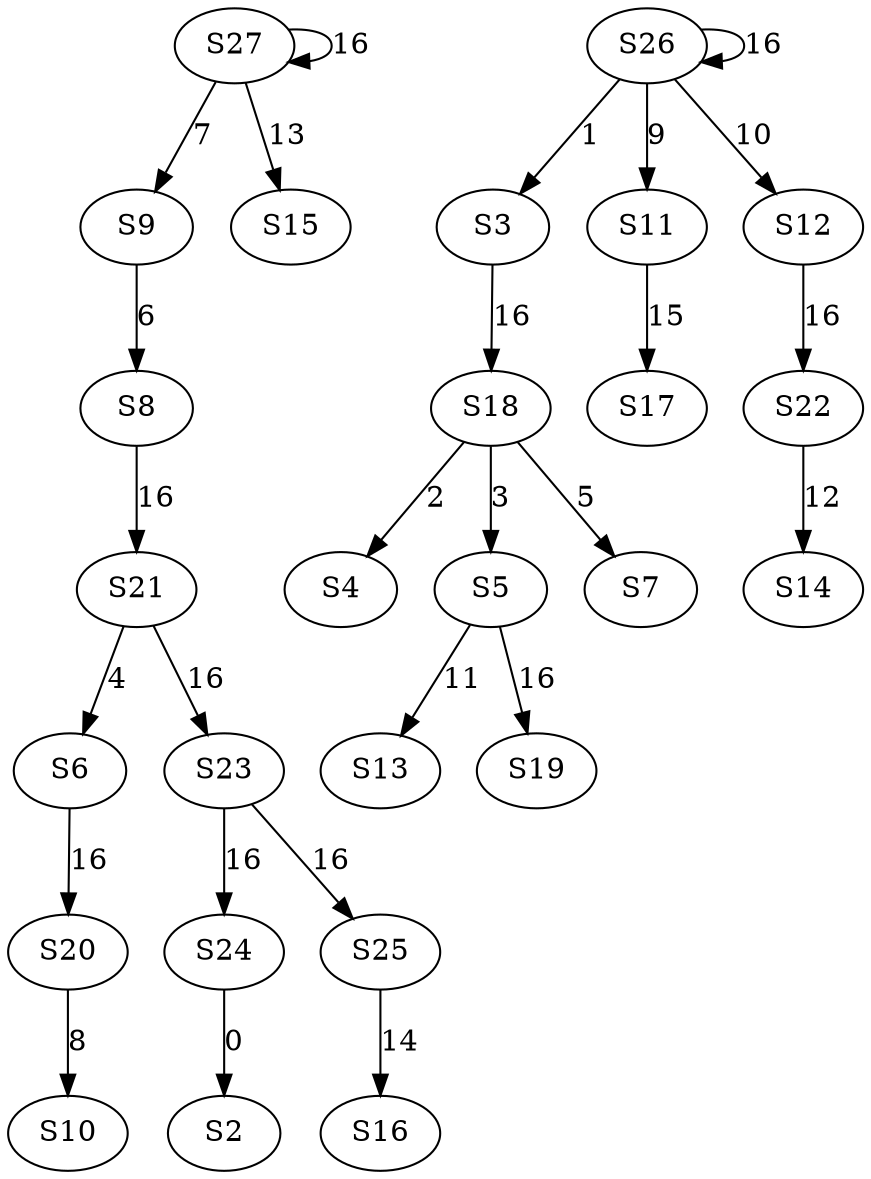 strict digraph {
	S24 -> S2 [ label = 0 ];
	S26 -> S3 [ label = 1 ];
	S18 -> S4 [ label = 2 ];
	S18 -> S5 [ label = 3 ];
	S21 -> S6 [ label = 4 ];
	S18 -> S7 [ label = 5 ];
	S9 -> S8 [ label = 6 ];
	S27 -> S9 [ label = 7 ];
	S20 -> S10 [ label = 8 ];
	S26 -> S11 [ label = 9 ];
	S26 -> S12 [ label = 10 ];
	S5 -> S13 [ label = 11 ];
	S22 -> S14 [ label = 12 ];
	S27 -> S15 [ label = 13 ];
	S25 -> S16 [ label = 14 ];
	S11 -> S17 [ label = 15 ];
	S3 -> S18 [ label = 16 ];
	S5 -> S19 [ label = 16 ];
	S6 -> S20 [ label = 16 ];
	S8 -> S21 [ label = 16 ];
	S12 -> S22 [ label = 16 ];
	S21 -> S23 [ label = 16 ];
	S23 -> S24 [ label = 16 ];
	S23 -> S25 [ label = 16 ];
	S26 -> S26 [ label = 16 ];
	S27 -> S27 [ label = 16 ];
}